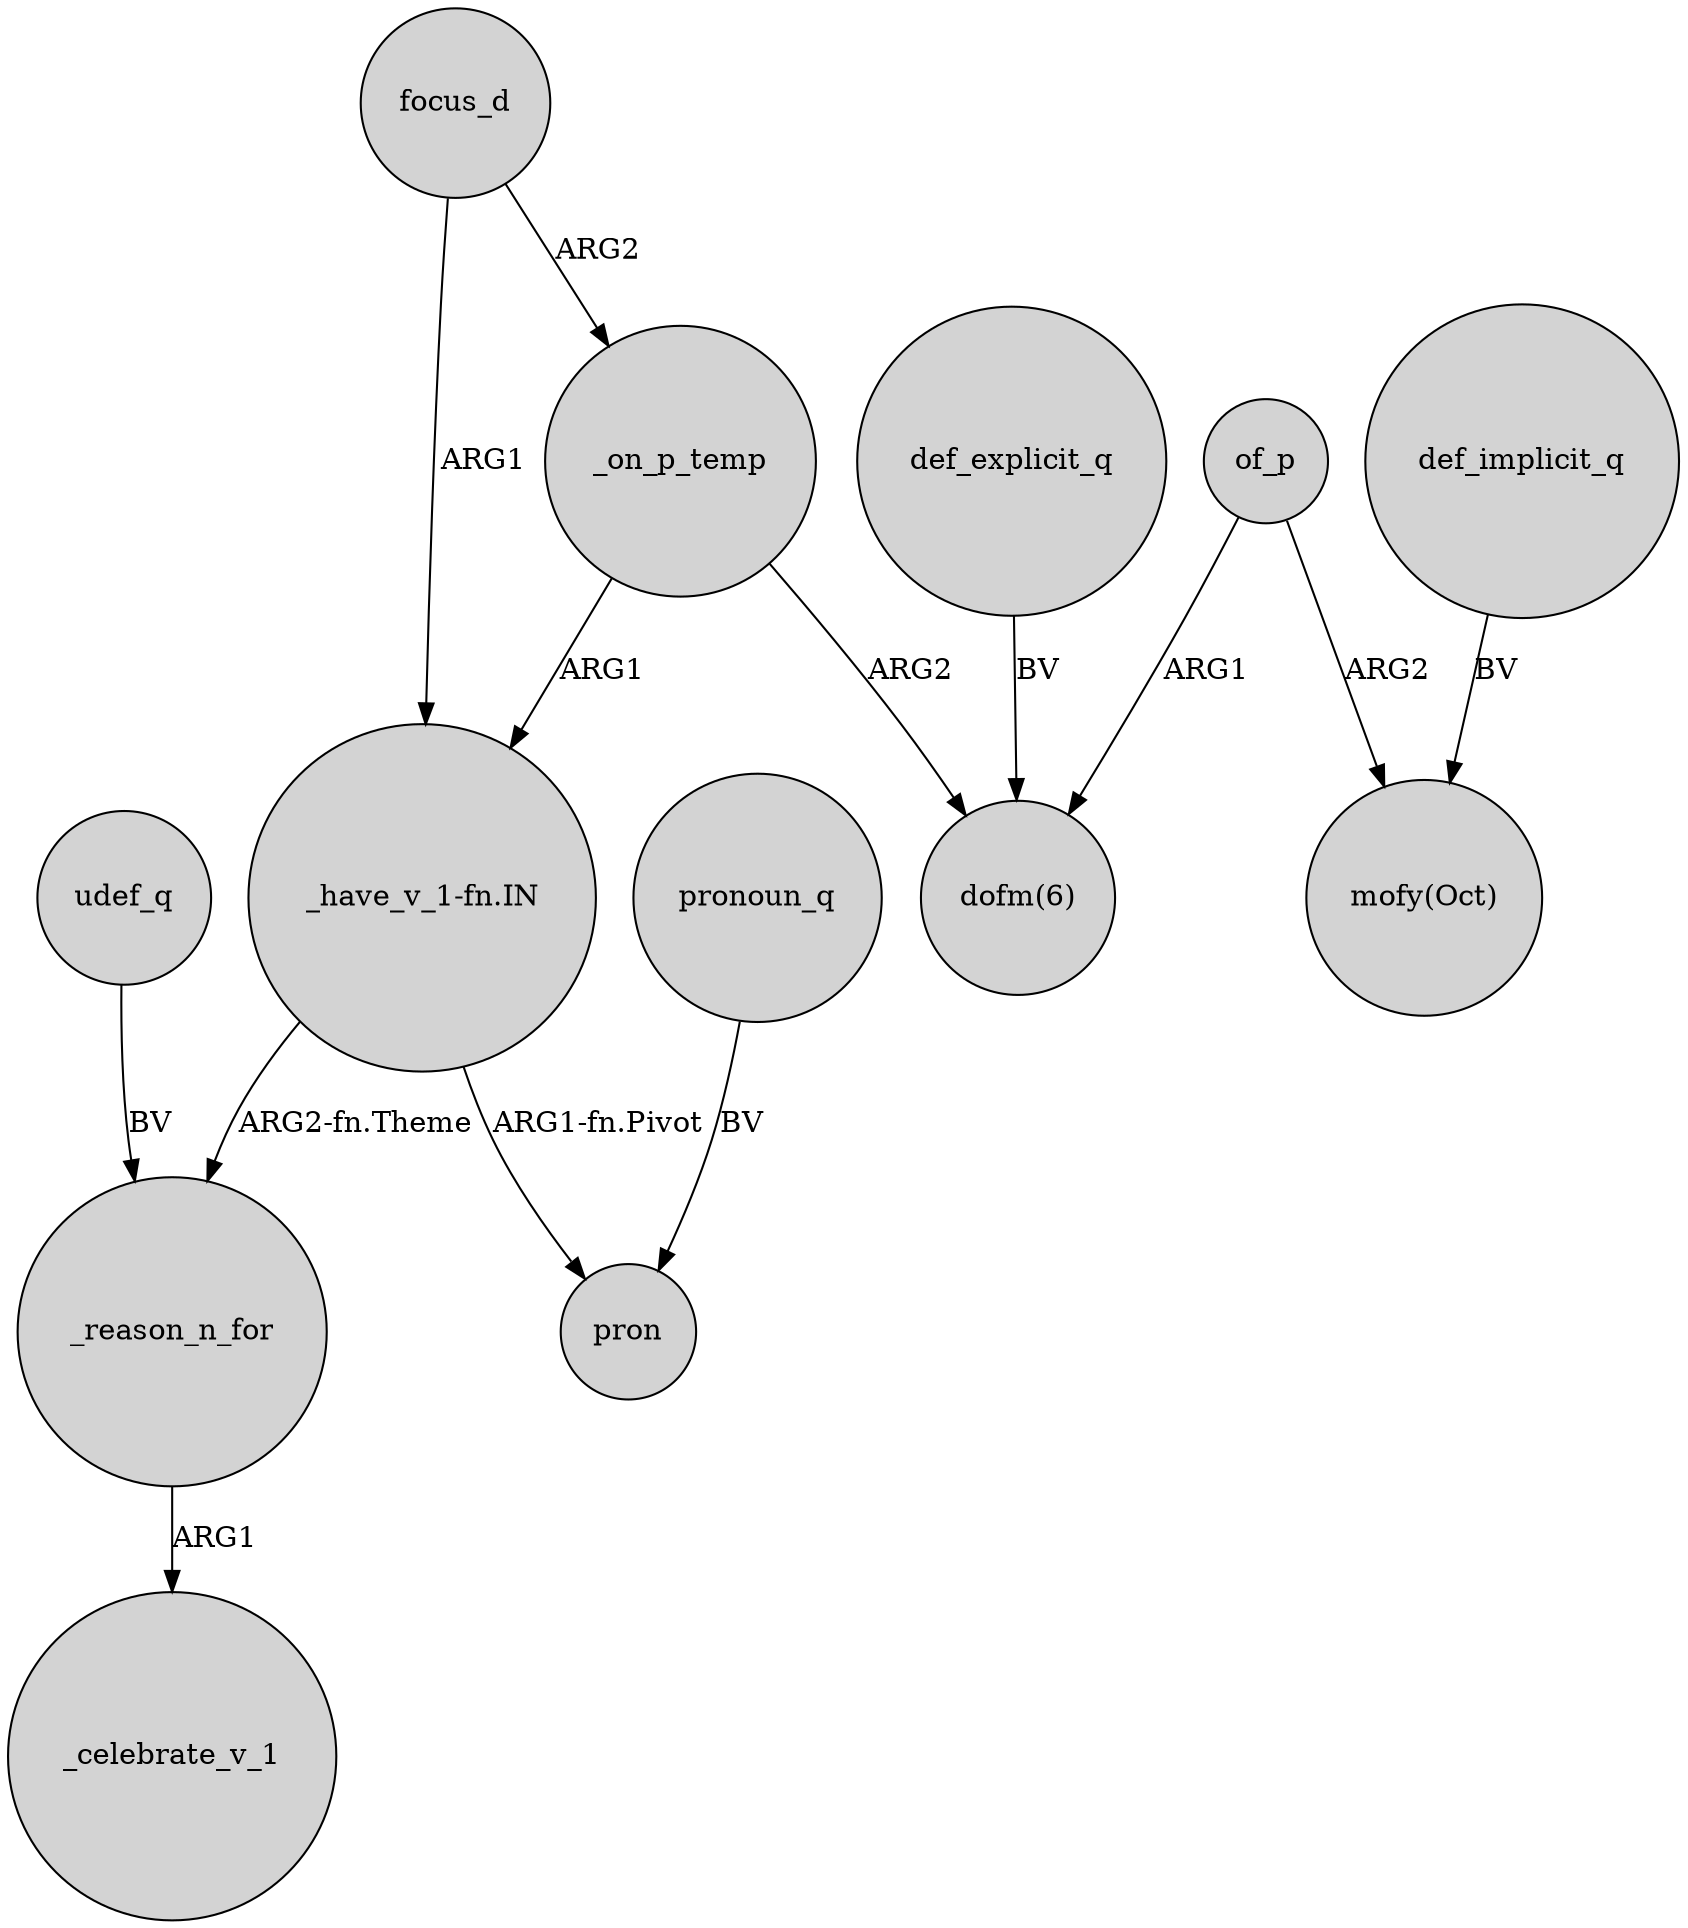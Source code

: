 digraph {
	node [shape=circle style=filled]
	focus_d -> "_have_v_1-fn.IN" [label=ARG1]
	_on_p_temp -> "dofm(6)" [label=ARG2]
	_on_p_temp -> "_have_v_1-fn.IN" [label=ARG1]
	"_have_v_1-fn.IN" -> _reason_n_for [label="ARG2-fn.Theme"]
	def_explicit_q -> "dofm(6)" [label=BV]
	of_p -> "mofy(Oct)" [label=ARG2]
	def_implicit_q -> "mofy(Oct)" [label=BV]
	focus_d -> _on_p_temp [label=ARG2]
	"_have_v_1-fn.IN" -> pron [label="ARG1-fn.Pivot"]
	udef_q -> _reason_n_for [label=BV]
	_reason_n_for -> _celebrate_v_1 [label=ARG1]
	of_p -> "dofm(6)" [label=ARG1]
	pronoun_q -> pron [label=BV]
}
